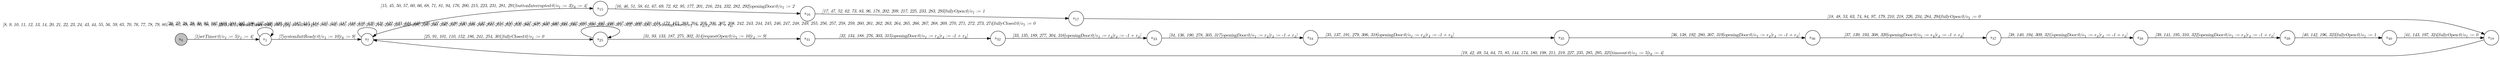 digraph EFSM{
  graph [rankdir="LR", fontname="Latin Modern Math"];
  node [color="black", fillcolor="white", shape="circle", style="filled", fontname="Latin Modern Math"];
  edge [fontname="Latin Modern Math"];

  s0[fillcolor="gray", label=<s<sub>0</sub>>];
  s1[label=<s<sub>1</sub>>];
  s7[label=<s<sub>7</sub>>];
  s15[label=<s<sub>15</sub>>];
  s16[label=<s<sub>16</sub>>];
  s17[label=<s<sub>17</sub>>];
  s18[label=<s<sub>18</sub>>];
  s25[label=<s<sub>25</sub>>];
  s31[label=<s<sub>31</sub>>];
  s32[label=<s<sub>32</sub>>];
  s33[label=<s<sub>33</sub>>];
  s34[label=<s<sub>34</sub>>];
  s35[label=<s<sub>35</sub>>];
  s36[label=<s<sub>36</sub>>];
  s37[label=<s<sub>37</sub>>];
  s38[label=<s<sub>38</sub>>];
  s39[label=<s<sub>39</sub>>];
  s40[label=<s<sub>40</sub>>];

  s0->s1[label=<<i> [1]setTimer:0/o<sub>1</sub> := 5&#91;r<sub>1</sub> := 4&#93;</i>>];
  s1->s1[label=<<i> [2, 3, 4, 5, 6]waitTimer:0/o<sub>1</sub> := r<sub>1</sub>&#91;r<sub>1</sub> := -1 + r<sub>1</sub>&#93;</i>>];
  s1->s7[label=<<i> [7]systemInitReady:0/o<sub>1</sub> := 10&#91;r<sub>6</sub> := 9&#93;</i>>];
  s25->s31[label=<<i> [31, 93, 133, 187, 275, 302, 314]requestOpen:0/o<sub>1</sub> := 10&#91;r<sub>4</sub> := 9&#93;</i>>];
  s31->s32[label=<<i> [32, 134, 188, 276, 303, 315]openingDoor:0/o<sub>1</sub> := r<sub>4</sub>&#91;r<sub>4</sub> := -1 + r<sub>4</sub>&#93;</i>>];
  s32->s33[label=<<i> [33, 135, 189, 277, 304, 316]openingDoor:0/o<sub>1</sub> := r<sub>4</sub>&#91;r<sub>4</sub> := -1 + r<sub>4</sub>&#93;</i>>];
  s33->s34[label=<<i> [34, 136, 190, 278, 305, 317]openingDoor:0/o<sub>1</sub> := r<sub>4</sub>&#91;r<sub>4</sub> := -1 + r<sub>4</sub>&#93;</i>>];
  s34->s35[label=<<i> [35, 137, 191, 279, 306, 318]openingDoor:0/o<sub>1</sub> := r<sub>4</sub>&#91;r<sub>4</sub> := -1 + r<sub>4</sub>&#93;</i>>];
  s35->s36[label=<<i> [36, 138, 192, 280, 307, 319]openingDoor:0/o<sub>1</sub> := r<sub>4</sub>&#91;r<sub>4</sub> := -1 + r<sub>4</sub>&#93;</i>>];
  s36->s37[label=<<i> [37, 139, 193, 308, 320]openingDoor:0/o<sub>1</sub> := r<sub>4</sub>&#91;r<sub>4</sub> := -1 + r<sub>4</sub>&#93;</i>>];
  s37->s38[label=<<i> [38, 140, 194, 309, 321]openingDoor:0/o<sub>1</sub> := r<sub>4</sub>&#91;r<sub>4</sub> := -1 + r<sub>4</sub>&#93;</i>>];
  s38->s39[label=<<i> [39, 141, 195, 310, 322]openingDoor:0/o<sub>1</sub> := r<sub>4</sub>&#91;r<sub>4</sub> := -1 + r<sub>4</sub>&#93;</i>>];
  s17->s18[label=<<i> [18, 48, 53, 63, 74, 84, 97, 179, 210, 218, 226, 234, 284, 294]fullyOpen:0/o<sub>1</sub> := 0</i>>];
  s7->s15[label=<<i> [15, 45, 50, 57, 60, 66, 68, 71, 81, 94, 176, 200, 215, 223, 231, 281, 291]buttonInterrupted:0/o<sub>1</sub> := 3&#91;r<sub>6</sub> := 4&#93;</i>>];
  s15->s16[label=<<i> [16, 46, 51, 58, 61, 67, 69, 72, 82, 95, 177, 201, 216, 224, 232, 282, 292]openingDoor:0/o<sub>1</sub> := 2</i>>];
  s16->s17[label=<<i> [17, 47, 52, 62, 73, 83, 96, 178, 202, 209, 217, 225, 233, 283, 293]fullyOpen:0/o<sub>1</sub> := 1</i>>];
  s18->s7[label=<<i> [19, 42, 49, 54, 64, 75, 85, 144, 174, 180, 198, 211, 219, 227, 235, 285, 295, 325]timeout:0/o<sub>1</sub> := 5&#91;r<sub>6</sub> := 4&#93;</i>>];
  s25->s25[label=<<i> [26, 27, 28, 29, 30, 92, 102, 103, 104, 105, 106, 107, 108, 109, 111, 112, 113, 114, 115, 116, 117, 118, 119, 120, 121, 122, 123, 124, 125, 126, 127, 128, 129, 130, 131, 132, 153, 154, 155, 156, 157, 158, 159, 160, 161, 162, 163, 164, 165, 166, 167, 168, 169, 170, 171, 172, 173, 203, 204, 205, 206, 207, 208, 242, 243, 244, 245, 246, 247, 248, 249, 255, 256, 257, 258, 259, 260, 261, 262, 263, 264, 265, 266, 267, 268, 269, 270, 271, 272, 273, 274]fullyClosed:0/o<sub>1</sub> := 0</i>>];
  s7->s25[label=<<i> [25, 91, 101, 110, 152, 186, 241, 254, 301]fullyClosed:0/o<sub>1</sub> := 0</i>>];
  s39->s40[label=<<i> [40, 142, 196, 323]fullyOpen:0/o<sub>1</sub> := 1</i>>];
  s40->s18[label=<<i> [41, 143, 197, 324]fullyOpen:0/o<sub>1</sub> := 0</i>>];
  s7->s7[label=<<i> [8, 9, 10, 11, 12, 13, 14, 20, 21, 22, 23, 24, 43, 44, 55, 56, 59, 65, 70, 76, 77, 78, 79, 80, 86, 87, 88, 89, 90, 98, 99, 100, 145, 146, 147, 148, 149, 150, 151, 175, 181, 182, 183, 184, 185, 199, 212, 213, 214, 220, 221, 222, 228, 229, 230, 236, 237, 238, 239, 240, 250, 251, 252, 253, 286, 287, 288, 289, 290, 296, 297, 298, 299, 300, 311, 312, 313, 326, 327]closingDoor:0/o<sub>1</sub> := r<sub>6</sub>&#91;r<sub>6</sub> := -1 + r<sub>6</sub>&#93;</i>>];
}